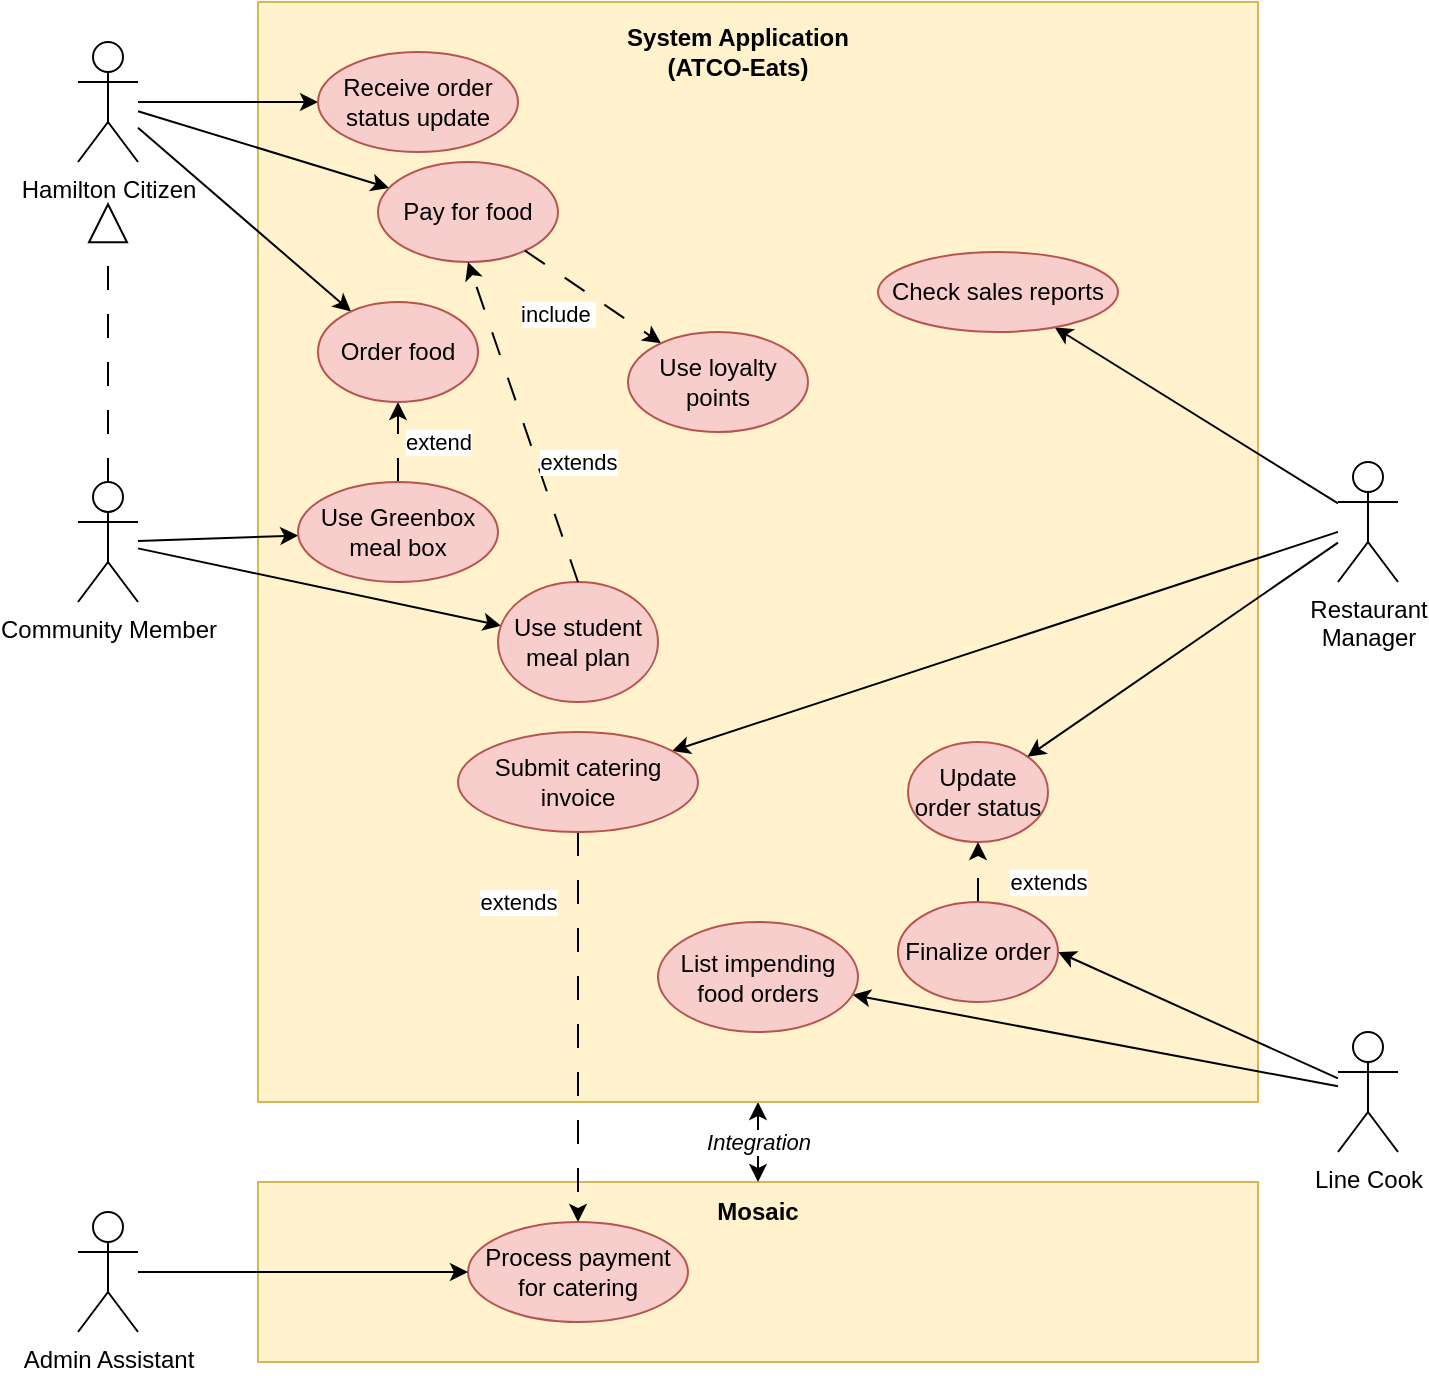 <mxfile version="21.7.0" type="device">
  <diagram name="Page-1" id="q_wVknq4FCawdSFccCfa">
    <mxGraphModel dx="1260" dy="707" grid="1" gridSize="10" guides="1" tooltips="1" connect="1" arrows="1" fold="1" page="1" pageScale="1" pageWidth="850" pageHeight="1100" math="0" shadow="0">
      <root>
        <mxCell id="0" />
        <mxCell id="1" parent="0" />
        <mxCell id="eAHeUNQns_pMhjONrrmw-18" value="" style="rounded=0;whiteSpace=wrap;html=1;fillColor=#fff2cc;strokeColor=#d6b656;" parent="1" vertex="1">
          <mxGeometry x="440" y="750" width="500" height="90" as="geometry" />
        </mxCell>
        <mxCell id="eAHeUNQns_pMhjONrrmw-20" value="Integration" style="edgeStyle=none;rounded=0;orthogonalLoop=1;jettySize=auto;html=1;startArrow=classic;startFill=1;fontStyle=2" parent="1" source="ga9MKrRhZ99mPaaQuCAq-2" target="eAHeUNQns_pMhjONrrmw-18" edge="1">
          <mxGeometry relative="1" as="geometry" />
        </mxCell>
        <mxCell id="ga9MKrRhZ99mPaaQuCAq-2" value="" style="rounded=0;whiteSpace=wrap;html=1;fillColor=#fff2cc;strokeColor=#d6b656;" parent="1" vertex="1">
          <mxGeometry x="440" y="160" width="500" height="550" as="geometry" />
        </mxCell>
        <mxCell id="ga9MKrRhZ99mPaaQuCAq-10" style="edgeStyle=none;rounded=0;orthogonalLoop=1;jettySize=auto;html=1;" parent="1" source="ga9MKrRhZ99mPaaQuCAq-3" target="ga9MKrRhZ99mPaaQuCAq-8" edge="1">
          <mxGeometry relative="1" as="geometry" />
        </mxCell>
        <mxCell id="ga9MKrRhZ99mPaaQuCAq-20" style="edgeStyle=none;rounded=0;orthogonalLoop=1;jettySize=auto;html=1;" parent="1" source="ga9MKrRhZ99mPaaQuCAq-3" target="ga9MKrRhZ99mPaaQuCAq-15" edge="1">
          <mxGeometry relative="1" as="geometry" />
        </mxCell>
        <mxCell id="ga9MKrRhZ99mPaaQuCAq-23" style="edgeStyle=none;rounded=0;orthogonalLoop=1;jettySize=auto;html=1;" parent="1" source="ga9MKrRhZ99mPaaQuCAq-3" target="ga9MKrRhZ99mPaaQuCAq-21" edge="1">
          <mxGeometry relative="1" as="geometry" />
        </mxCell>
        <mxCell id="ga9MKrRhZ99mPaaQuCAq-3" value="Hamilton Citizen" style="shape=umlActor;verticalLabelPosition=bottom;verticalAlign=top;html=1;outlineConnect=0;" parent="1" vertex="1">
          <mxGeometry x="350" y="180" width="30" height="60" as="geometry" />
        </mxCell>
        <mxCell id="ga9MKrRhZ99mPaaQuCAq-4" value="Admin Assistant" style="shape=umlActor;verticalLabelPosition=bottom;verticalAlign=top;html=1;outlineConnect=0;" parent="1" vertex="1">
          <mxGeometry x="350" y="765" width="30" height="60" as="geometry" />
        </mxCell>
        <mxCell id="ga9MKrRhZ99mPaaQuCAq-29" style="edgeStyle=none;rounded=0;orthogonalLoop=1;jettySize=auto;html=1;" parent="1" source="ga9MKrRhZ99mPaaQuCAq-5" target="ga9MKrRhZ99mPaaQuCAq-28" edge="1">
          <mxGeometry relative="1" as="geometry" />
        </mxCell>
        <mxCell id="eAHeUNQns_pMhjONrrmw-17" style="edgeStyle=none;rounded=0;orthogonalLoop=1;jettySize=auto;html=1;" parent="1" source="ga9MKrRhZ99mPaaQuCAq-5" target="eAHeUNQns_pMhjONrrmw-16" edge="1">
          <mxGeometry relative="1" as="geometry" />
        </mxCell>
        <mxCell id="ga9MKrRhZ99mPaaQuCAq-5" value="Restaurant&lt;br&gt;Manager" style="shape=umlActor;verticalLabelPosition=bottom;verticalAlign=top;html=1;outlineConnect=0;" parent="1" vertex="1">
          <mxGeometry x="980" y="390" width="30" height="60" as="geometry" />
        </mxCell>
        <mxCell id="ga9MKrRhZ99mPaaQuCAq-12" style="edgeStyle=none;rounded=0;orthogonalLoop=1;jettySize=auto;html=1;" parent="1" source="ga9MKrRhZ99mPaaQuCAq-6" target="ga9MKrRhZ99mPaaQuCAq-11" edge="1">
          <mxGeometry relative="1" as="geometry" />
        </mxCell>
        <mxCell id="ga9MKrRhZ99mPaaQuCAq-14" style="edgeStyle=none;rounded=0;orthogonalLoop=1;jettySize=auto;html=1;entryX=1;entryY=0.5;entryDx=0;entryDy=0;" parent="1" source="ga9MKrRhZ99mPaaQuCAq-6" target="osg6OzsrTj_LLEl0Ihfz-1" edge="1">
          <mxGeometry relative="1" as="geometry">
            <mxPoint x="825" y="573" as="targetPoint" />
          </mxGeometry>
        </mxCell>
        <mxCell id="ga9MKrRhZ99mPaaQuCAq-6" value="Line Cook" style="shape=umlActor;verticalLabelPosition=bottom;verticalAlign=top;html=1;outlineConnect=0;" parent="1" vertex="1">
          <mxGeometry x="980" y="675" width="30" height="60" as="geometry" />
        </mxCell>
        <mxCell id="eAHeUNQns_pMhjONrrmw-8" value="extend" style="edgeStyle=none;rounded=0;orthogonalLoop=1;jettySize=auto;html=1;dashed=1;dashPattern=12 12;exitX=0.5;exitY=0;exitDx=0;exitDy=0;entryX=0.5;entryY=1;entryDx=0;entryDy=0;" parent="1" source="eAHeUNQns_pMhjONrrmw-7" target="ga9MKrRhZ99mPaaQuCAq-8" edge="1">
          <mxGeometry y="-20" relative="1" as="geometry">
            <mxPoint as="offset" />
            <mxPoint x="340" y="570" as="targetPoint" />
          </mxGeometry>
        </mxCell>
        <mxCell id="ga9MKrRhZ99mPaaQuCAq-8" value="Order food" style="ellipse;whiteSpace=wrap;html=1;fillColor=#f8cecc;strokeColor=#b85450;" parent="1" vertex="1">
          <mxGeometry x="470" y="310" width="80" height="50" as="geometry" />
        </mxCell>
        <mxCell id="ga9MKrRhZ99mPaaQuCAq-11" value="List impending food orders" style="ellipse;whiteSpace=wrap;html=1;fillColor=#f8cecc;strokeColor=#b85450;" parent="1" vertex="1">
          <mxGeometry x="640" y="620" width="100" height="55" as="geometry" />
        </mxCell>
        <mxCell id="ga9MKrRhZ99mPaaQuCAq-13" value="Update order status" style="ellipse;whiteSpace=wrap;html=1;fillColor=#f8cecc;strokeColor=#b85450;" parent="1" vertex="1">
          <mxGeometry x="765" y="530" width="70" height="50" as="geometry" />
        </mxCell>
        <mxCell id="ga9MKrRhZ99mPaaQuCAq-15" value="Receive order status update" style="ellipse;whiteSpace=wrap;html=1;fillColor=#f8cecc;strokeColor=#b85450;" parent="1" vertex="1">
          <mxGeometry x="470" y="185" width="100" height="50" as="geometry" />
        </mxCell>
        <mxCell id="eAHeUNQns_pMhjONrrmw-4" style="rounded=0;orthogonalLoop=1;jettySize=auto;html=1;" parent="1" source="ga9MKrRhZ99mPaaQuCAq-1" target="eAHeUNQns_pMhjONrrmw-3" edge="1">
          <mxGeometry relative="1" as="geometry" />
        </mxCell>
        <mxCell id="eAHeUNQns_pMhjONrrmw-9" style="edgeStyle=none;rounded=0;orthogonalLoop=1;jettySize=auto;html=1;" parent="1" source="ga9MKrRhZ99mPaaQuCAq-1" target="eAHeUNQns_pMhjONrrmw-7" edge="1">
          <mxGeometry relative="1" as="geometry" />
        </mxCell>
        <mxCell id="eAHeUNQns_pMhjONrrmw-14" style="edgeStyle=none;rounded=0;orthogonalLoop=1;jettySize=auto;html=1;endArrow=block;endFill=0;dashed=1;dashPattern=12 12;startSize=6;endSize=18;" parent="1" source="ga9MKrRhZ99mPaaQuCAq-1" edge="1">
          <mxGeometry relative="1" as="geometry">
            <mxPoint x="365" y="260" as="targetPoint" />
          </mxGeometry>
        </mxCell>
        <mxCell id="ga9MKrRhZ99mPaaQuCAq-1" value="Community Member" style="shape=umlActor;verticalLabelPosition=bottom;verticalAlign=top;html=1;outlineConnect=0;" parent="1" vertex="1">
          <mxGeometry x="350" y="400" width="30" height="60" as="geometry" />
        </mxCell>
        <mxCell id="eAHeUNQns_pMhjONrrmw-5" style="rounded=0;orthogonalLoop=1;jettySize=auto;html=1;dashed=1;dashPattern=12 12;exitX=0.5;exitY=0;exitDx=0;exitDy=0;entryX=0.5;entryY=1;entryDx=0;entryDy=0;" parent="1" source="osg6OzsrTj_LLEl0Ihfz-1" target="ga9MKrRhZ99mPaaQuCAq-13" edge="1">
          <mxGeometry relative="1" as="geometry">
            <mxPoint x="710" y="630" as="targetPoint" />
          </mxGeometry>
        </mxCell>
        <mxCell id="eAHeUNQns_pMhjONrrmw-6" value="extends" style="edgeLabel;html=1;align=center;verticalAlign=middle;resizable=0;points=[];" parent="eAHeUNQns_pMhjONrrmw-5" vertex="1" connectable="0">
          <mxGeometry x="-0.288" y="1" relative="1" as="geometry">
            <mxPoint x="36" as="offset" />
          </mxGeometry>
        </mxCell>
        <mxCell id="ga9MKrRhZ99mPaaQuCAq-21" value="Pay for food" style="ellipse;whiteSpace=wrap;html=1;fillColor=#f8cecc;strokeColor=#b85450;" parent="1" vertex="1">
          <mxGeometry x="500" y="240" width="90" height="50" as="geometry" />
        </mxCell>
        <mxCell id="ga9MKrRhZ99mPaaQuCAq-27" value="include&amp;nbsp;" style="edgeStyle=none;rounded=0;orthogonalLoop=1;jettySize=auto;html=1;dashed=1;dashPattern=12 12;" parent="1" source="ga9MKrRhZ99mPaaQuCAq-21" target="ga9MKrRhZ99mPaaQuCAq-26" edge="1">
          <mxGeometry x="-0.239" y="-17" relative="1" as="geometry">
            <mxPoint as="offset" />
          </mxGeometry>
        </mxCell>
        <mxCell id="ga9MKrRhZ99mPaaQuCAq-26" value="Use loyalty points" style="ellipse;whiteSpace=wrap;html=1;fillColor=#f8cecc;strokeColor=#b85450;" parent="1" vertex="1">
          <mxGeometry x="625" y="325" width="90" height="50" as="geometry" />
        </mxCell>
        <mxCell id="ga9MKrRhZ99mPaaQuCAq-28" value="Check sales reports" style="ellipse;whiteSpace=wrap;html=1;fillColor=#f8cecc;strokeColor=#b85450;" parent="1" vertex="1">
          <mxGeometry x="750" y="285" width="120" height="40" as="geometry" />
        </mxCell>
        <mxCell id="ga9MKrRhZ99mPaaQuCAq-36" value="System Application (ATCO-Eats)" style="text;html=1;strokeColor=none;fillColor=none;align=center;verticalAlign=middle;whiteSpace=wrap;rounded=0;fontStyle=1" parent="1" vertex="1">
          <mxGeometry x="620" y="170" width="120" height="30" as="geometry" />
        </mxCell>
        <mxCell id="eAHeUNQns_pMhjONrrmw-3" value="Use student meal plan" style="ellipse;whiteSpace=wrap;html=1;fillColor=#f8cecc;strokeColor=#b85450;" parent="1" vertex="1">
          <mxGeometry x="560" y="450" width="80" height="60" as="geometry" />
        </mxCell>
        <mxCell id="eAHeUNQns_pMhjONrrmw-7" value="Use Greenbox meal box" style="ellipse;whiteSpace=wrap;html=1;fillColor=#f8cecc;strokeColor=#b85450;" parent="1" vertex="1">
          <mxGeometry x="460" y="400" width="100" height="50" as="geometry" />
        </mxCell>
        <mxCell id="eAHeUNQns_pMhjONrrmw-21" style="edgeStyle=none;rounded=0;orthogonalLoop=1;jettySize=auto;html=1;dashed=1;dashPattern=12 12;" parent="1" source="eAHeUNQns_pMhjONrrmw-16" target="ga9MKrRhZ99mPaaQuCAq-24" edge="1">
          <mxGeometry relative="1" as="geometry" />
        </mxCell>
        <mxCell id="eAHeUNQns_pMhjONrrmw-16" value="Submit catering invoice" style="ellipse;whiteSpace=wrap;html=1;fillColor=#f8cecc;strokeColor=#b85450;" parent="1" vertex="1">
          <mxGeometry x="540" y="525" width="120" height="50" as="geometry" />
        </mxCell>
        <mxCell id="eAHeUNQns_pMhjONrrmw-19" value="Mosaic" style="text;html=1;strokeColor=none;fillColor=none;align=center;verticalAlign=middle;whiteSpace=wrap;rounded=0;fontStyle=1" parent="1" vertex="1">
          <mxGeometry x="630" y="750" width="120" height="30" as="geometry" />
        </mxCell>
        <mxCell id="ga9MKrRhZ99mPaaQuCAq-24" value="Process payment for catering" style="ellipse;whiteSpace=wrap;html=1;fillColor=#f8cecc;strokeColor=#b85450;" parent="1" vertex="1">
          <mxGeometry x="545" y="770" width="110" height="50" as="geometry" />
        </mxCell>
        <mxCell id="ga9MKrRhZ99mPaaQuCAq-25" style="edgeStyle=none;rounded=0;orthogonalLoop=1;jettySize=auto;html=1;" parent="1" source="ga9MKrRhZ99mPaaQuCAq-4" target="ga9MKrRhZ99mPaaQuCAq-24" edge="1">
          <mxGeometry relative="1" as="geometry" />
        </mxCell>
        <mxCell id="osg6OzsrTj_LLEl0Ihfz-1" value="Finalize order" style="ellipse;whiteSpace=wrap;html=1;fillColor=#f8cecc;strokeColor=#b85450;" vertex="1" parent="1">
          <mxGeometry x="760" y="610" width="80" height="50" as="geometry" />
        </mxCell>
        <mxCell id="osg6OzsrTj_LLEl0Ihfz-2" style="rounded=0;orthogonalLoop=1;jettySize=auto;html=1;dashed=1;dashPattern=12 12;exitX=0.5;exitY=0;exitDx=0;exitDy=0;entryX=0.5;entryY=1;entryDx=0;entryDy=0;" edge="1" parent="1" source="eAHeUNQns_pMhjONrrmw-3" target="ga9MKrRhZ99mPaaQuCAq-21">
          <mxGeometry relative="1" as="geometry">
            <mxPoint x="820" y="330" as="sourcePoint" />
            <mxPoint x="820" y="300" as="targetPoint" />
          </mxGeometry>
        </mxCell>
        <mxCell id="osg6OzsrTj_LLEl0Ihfz-3" value="extends" style="edgeLabel;html=1;align=center;verticalAlign=middle;resizable=0;points=[];" vertex="1" connectable="0" parent="osg6OzsrTj_LLEl0Ihfz-2">
          <mxGeometry x="-0.288" y="1" relative="1" as="geometry">
            <mxPoint x="20" y="-4" as="offset" />
          </mxGeometry>
        </mxCell>
        <mxCell id="osg6OzsrTj_LLEl0Ihfz-5" style="edgeStyle=none;rounded=0;orthogonalLoop=1;jettySize=auto;html=1;entryX=1;entryY=0;entryDx=0;entryDy=0;" edge="1" parent="1" source="ga9MKrRhZ99mPaaQuCAq-5" target="ga9MKrRhZ99mPaaQuCAq-13">
          <mxGeometry relative="1" as="geometry">
            <mxPoint x="1010" y="315" as="sourcePoint" />
            <mxPoint x="880" y="315" as="targetPoint" />
          </mxGeometry>
        </mxCell>
        <mxCell id="osg6OzsrTj_LLEl0Ihfz-8" value="extends" style="edgeLabel;html=1;align=center;verticalAlign=middle;resizable=0;points=[];" vertex="1" connectable="0" parent="1">
          <mxGeometry x="570.0" y="610.004" as="geometry" />
        </mxCell>
      </root>
    </mxGraphModel>
  </diagram>
</mxfile>
